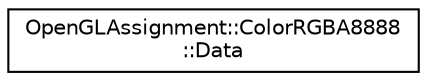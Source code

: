 digraph "Graphical Class Hierarchy"
{
 // LATEX_PDF_SIZE
  edge [fontname="Helvetica",fontsize="10",labelfontname="Helvetica",labelfontsize="10"];
  node [fontname="Helvetica",fontsize="10",shape=record];
  rankdir="LR";
  Node0 [label="OpenGLAssignment::ColorRGBA8888\l::Data",height=0.2,width=0.4,color="black", fillcolor="white", style="filled",URL="$union_open_g_l_assignment_1_1_color_r_g_b_a8888_1_1_data.html",tooltip=" "];
}
